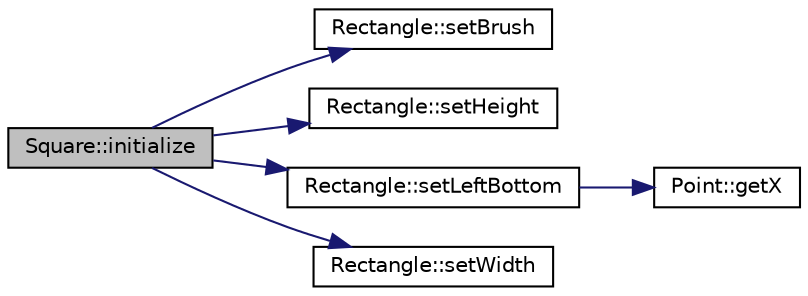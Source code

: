 digraph "Square::initialize"
{
 // LATEX_PDF_SIZE
  bgcolor="transparent";
  edge [fontname="Helvetica",fontsize="10",labelfontname="Helvetica",labelfontsize="10"];
  node [fontname="Helvetica",fontsize="10",shape=record];
  rankdir="LR";
  Node1 [label="Square::initialize",height=0.2,width=0.4,color="black", fillcolor="grey75", style="filled", fontcolor="black",tooltip=" "];
  Node1 -> Node2 [color="midnightblue",fontsize="10",style="solid",fontname="Helvetica"];
  Node2 [label="Rectangle::setBrush",height=0.2,width=0.4,color="black",URL="$de/d00/classRectangle.html#a53cffcd82f9e11f78939dda79c1e18ad",tooltip=" "];
  Node1 -> Node3 [color="midnightblue",fontsize="10",style="solid",fontname="Helvetica"];
  Node3 [label="Rectangle::setHeight",height=0.2,width=0.4,color="black",URL="$de/d00/classRectangle.html#abd898045fa9d76bf53726f7704eea159",tooltip=" "];
  Node1 -> Node4 [color="midnightblue",fontsize="10",style="solid",fontname="Helvetica"];
  Node4 [label="Rectangle::setLeftBottom",height=0.2,width=0.4,color="black",URL="$de/d00/classRectangle.html#a7ac21b881b056fb32578c76df8fcb160",tooltip=" "];
  Node4 -> Node5 [color="midnightblue",fontsize="10",style="solid",fontname="Helvetica"];
  Node5 [label="Point::getX",height=0.2,width=0.4,color="black",URL="$dc/d4f/classPoint.html#a29c44ec7c7279e02629645a06cdaf7d5",tooltip=" "];
  Node1 -> Node6 [color="midnightblue",fontsize="10",style="solid",fontname="Helvetica"];
  Node6 [label="Rectangle::setWidth",height=0.2,width=0.4,color="black",URL="$de/d00/classRectangle.html#a36c66d15140984949c70a29198b0195c",tooltip=" "];
}
